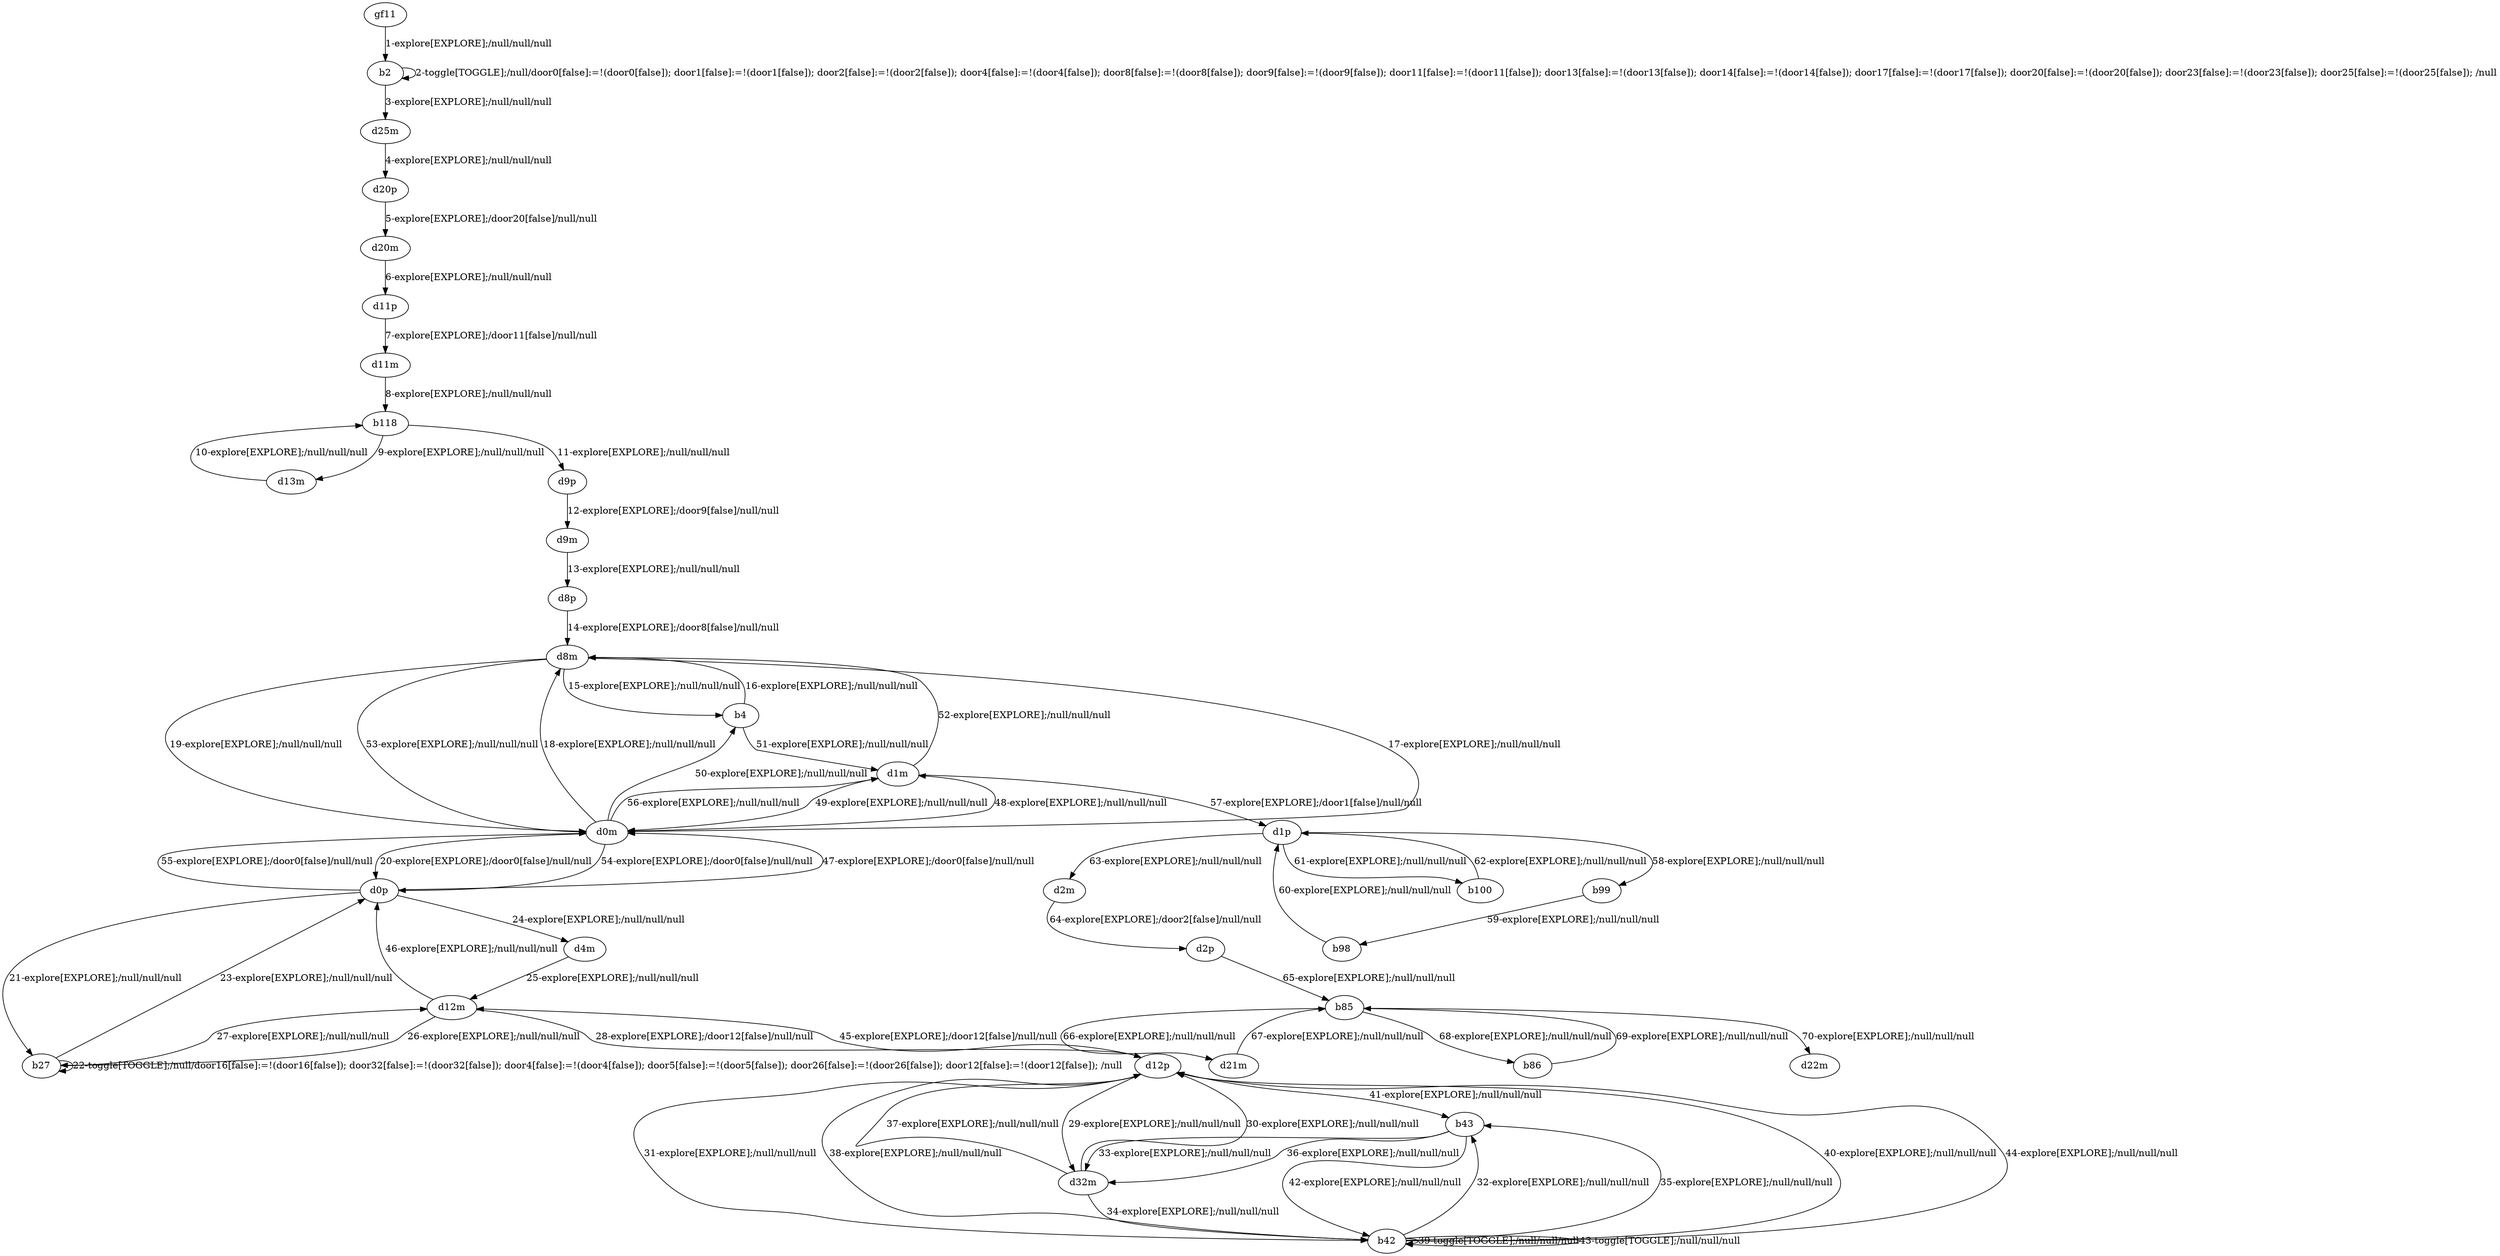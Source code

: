 # Total number of goals covered by this test: 1
# b86 --> b85

digraph g {
"gf11" -> "b2" [label = "1-explore[EXPLORE];/null/null/null"];
"b2" -> "b2" [label = "2-toggle[TOGGLE];/null/door0[false]:=!(door0[false]); door1[false]:=!(door1[false]); door2[false]:=!(door2[false]); door4[false]:=!(door4[false]); door8[false]:=!(door8[false]); door9[false]:=!(door9[false]); door11[false]:=!(door11[false]); door13[false]:=!(door13[false]); door14[false]:=!(door14[false]); door17[false]:=!(door17[false]); door20[false]:=!(door20[false]); door23[false]:=!(door23[false]); door25[false]:=!(door25[false]); /null"];
"b2" -> "d25m" [label = "3-explore[EXPLORE];/null/null/null"];
"d25m" -> "d20p" [label = "4-explore[EXPLORE];/null/null/null"];
"d20p" -> "d20m" [label = "5-explore[EXPLORE];/door20[false]/null/null"];
"d20m" -> "d11p" [label = "6-explore[EXPLORE];/null/null/null"];
"d11p" -> "d11m" [label = "7-explore[EXPLORE];/door11[false]/null/null"];
"d11m" -> "b118" [label = "8-explore[EXPLORE];/null/null/null"];
"b118" -> "d13m" [label = "9-explore[EXPLORE];/null/null/null"];
"d13m" -> "b118" [label = "10-explore[EXPLORE];/null/null/null"];
"b118" -> "d9p" [label = "11-explore[EXPLORE];/null/null/null"];
"d9p" -> "d9m" [label = "12-explore[EXPLORE];/door9[false]/null/null"];
"d9m" -> "d8p" [label = "13-explore[EXPLORE];/null/null/null"];
"d8p" -> "d8m" [label = "14-explore[EXPLORE];/door8[false]/null/null"];
"d8m" -> "b4" [label = "15-explore[EXPLORE];/null/null/null"];
"b4" -> "d8m" [label = "16-explore[EXPLORE];/null/null/null"];
"d8m" -> "d0m" [label = "17-explore[EXPLORE];/null/null/null"];
"d0m" -> "d8m" [label = "18-explore[EXPLORE];/null/null/null"];
"d8m" -> "d0m" [label = "19-explore[EXPLORE];/null/null/null"];
"d0m" -> "d0p" [label = "20-explore[EXPLORE];/door0[false]/null/null"];
"d0p" -> "b27" [label = "21-explore[EXPLORE];/null/null/null"];
"b27" -> "b27" [label = "22-toggle[TOGGLE];/null/door16[false]:=!(door16[false]); door32[false]:=!(door32[false]); door4[false]:=!(door4[false]); door5[false]:=!(door5[false]); door26[false]:=!(door26[false]); door12[false]:=!(door12[false]); /null"];
"b27" -> "d0p" [label = "23-explore[EXPLORE];/null/null/null"];
"d0p" -> "d4m" [label = "24-explore[EXPLORE];/null/null/null"];
"d4m" -> "d12m" [label = "25-explore[EXPLORE];/null/null/null"];
"d12m" -> "b27" [label = "26-explore[EXPLORE];/null/null/null"];
"b27" -> "d12m" [label = "27-explore[EXPLORE];/null/null/null"];
"d12m" -> "d12p" [label = "28-explore[EXPLORE];/door12[false]/null/null"];
"d12p" -> "d32m" [label = "29-explore[EXPLORE];/null/null/null"];
"d32m" -> "d12p" [label = "30-explore[EXPLORE];/null/null/null"];
"d12p" -> "b42" [label = "31-explore[EXPLORE];/null/null/null"];
"b42" -> "b43" [label = "32-explore[EXPLORE];/null/null/null"];
"b43" -> "d32m" [label = "33-explore[EXPLORE];/null/null/null"];
"d32m" -> "b42" [label = "34-explore[EXPLORE];/null/null/null"];
"b42" -> "b43" [label = "35-explore[EXPLORE];/null/null/null"];
"b43" -> "d32m" [label = "36-explore[EXPLORE];/null/null/null"];
"d32m" -> "d12p" [label = "37-explore[EXPLORE];/null/null/null"];
"d12p" -> "b42" [label = "38-explore[EXPLORE];/null/null/null"];
"b42" -> "b42" [label = "39-toggle[TOGGLE];/null/null/null"];
"b42" -> "d12p" [label = "40-explore[EXPLORE];/null/null/null"];
"d12p" -> "b43" [label = "41-explore[EXPLORE];/null/null/null"];
"b43" -> "b42" [label = "42-explore[EXPLORE];/null/null/null"];
"b42" -> "b42" [label = "43-toggle[TOGGLE];/null/null/null"];
"b42" -> "d12p" [label = "44-explore[EXPLORE];/null/null/null"];
"d12p" -> "d12m" [label = "45-explore[EXPLORE];/door12[false]/null/null"];
"d12m" -> "d0p" [label = "46-explore[EXPLORE];/null/null/null"];
"d0p" -> "d0m" [label = "47-explore[EXPLORE];/door0[false]/null/null"];
"d0m" -> "d1m" [label = "48-explore[EXPLORE];/null/null/null"];
"d1m" -> "d0m" [label = "49-explore[EXPLORE];/null/null/null"];
"d0m" -> "b4" [label = "50-explore[EXPLORE];/null/null/null"];
"b4" -> "d1m" [label = "51-explore[EXPLORE];/null/null/null"];
"d1m" -> "d8m" [label = "52-explore[EXPLORE];/null/null/null"];
"d8m" -> "d0m" [label = "53-explore[EXPLORE];/null/null/null"];
"d0m" -> "d0p" [label = "54-explore[EXPLORE];/door0[false]/null/null"];
"d0p" -> "d0m" [label = "55-explore[EXPLORE];/door0[false]/null/null"];
"d0m" -> "d1m" [label = "56-explore[EXPLORE];/null/null/null"];
"d1m" -> "d1p" [label = "57-explore[EXPLORE];/door1[false]/null/null"];
"d1p" -> "b99" [label = "58-explore[EXPLORE];/null/null/null"];
"b99" -> "b98" [label = "59-explore[EXPLORE];/null/null/null"];
"b98" -> "d1p" [label = "60-explore[EXPLORE];/null/null/null"];
"d1p" -> "b100" [label = "61-explore[EXPLORE];/null/null/null"];
"b100" -> "d1p" [label = "62-explore[EXPLORE];/null/null/null"];
"d1p" -> "d2m" [label = "63-explore[EXPLORE];/null/null/null"];
"d2m" -> "d2p" [label = "64-explore[EXPLORE];/door2[false]/null/null"];
"d2p" -> "b85" [label = "65-explore[EXPLORE];/null/null/null"];
"b85" -> "d21m" [label = "66-explore[EXPLORE];/null/null/null"];
"d21m" -> "b85" [label = "67-explore[EXPLORE];/null/null/null"];
"b85" -> "b86" [label = "68-explore[EXPLORE];/null/null/null"];
"b86" -> "b85" [label = "69-explore[EXPLORE];/null/null/null"];
"b85" -> "d22m" [label = "70-explore[EXPLORE];/null/null/null"];
}